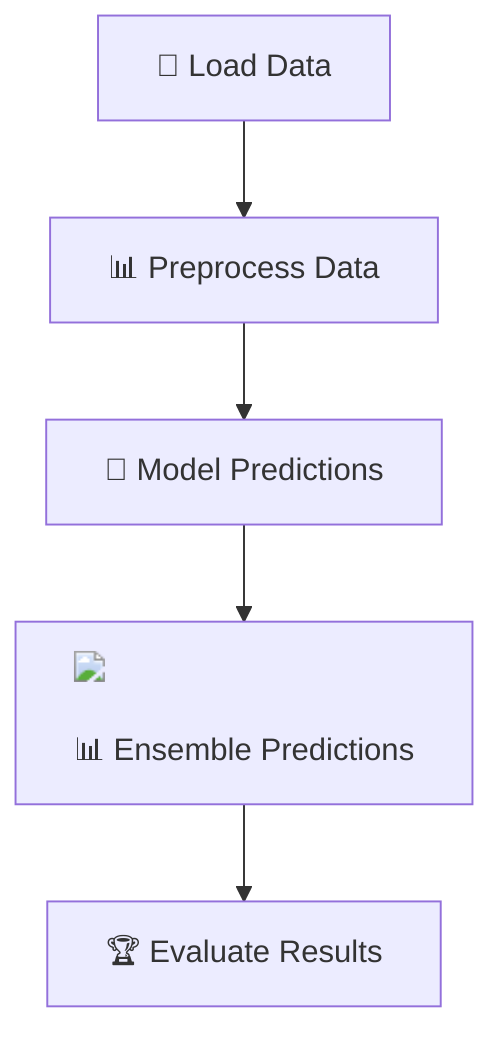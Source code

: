 graph TD;
    A["📁 Load Data"] --> B["📊 Preprocess Data"];
    B --> C["🧠 Model Predictions"];
    C --> D["<img src='dummy_plots/boxplot_template.svg'/> <br/> 📊 Ensemble Predictions"];
    D --> E["🏆 Evaluate Results"];